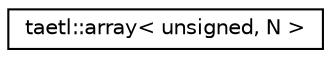 digraph "Graphical Class Hierarchy"
{
  edge [fontname="Helvetica",fontsize="10",labelfontname="Helvetica",labelfontsize="10"];
  node [fontname="Helvetica",fontsize="10",shape=record];
  rankdir="LR";
  Node0 [label="taetl::array\< unsigned, N \>",height=0.2,width=0.4,color="black", fillcolor="white", style="filled",URL="$classtaetl_1_1array.html"];
}
